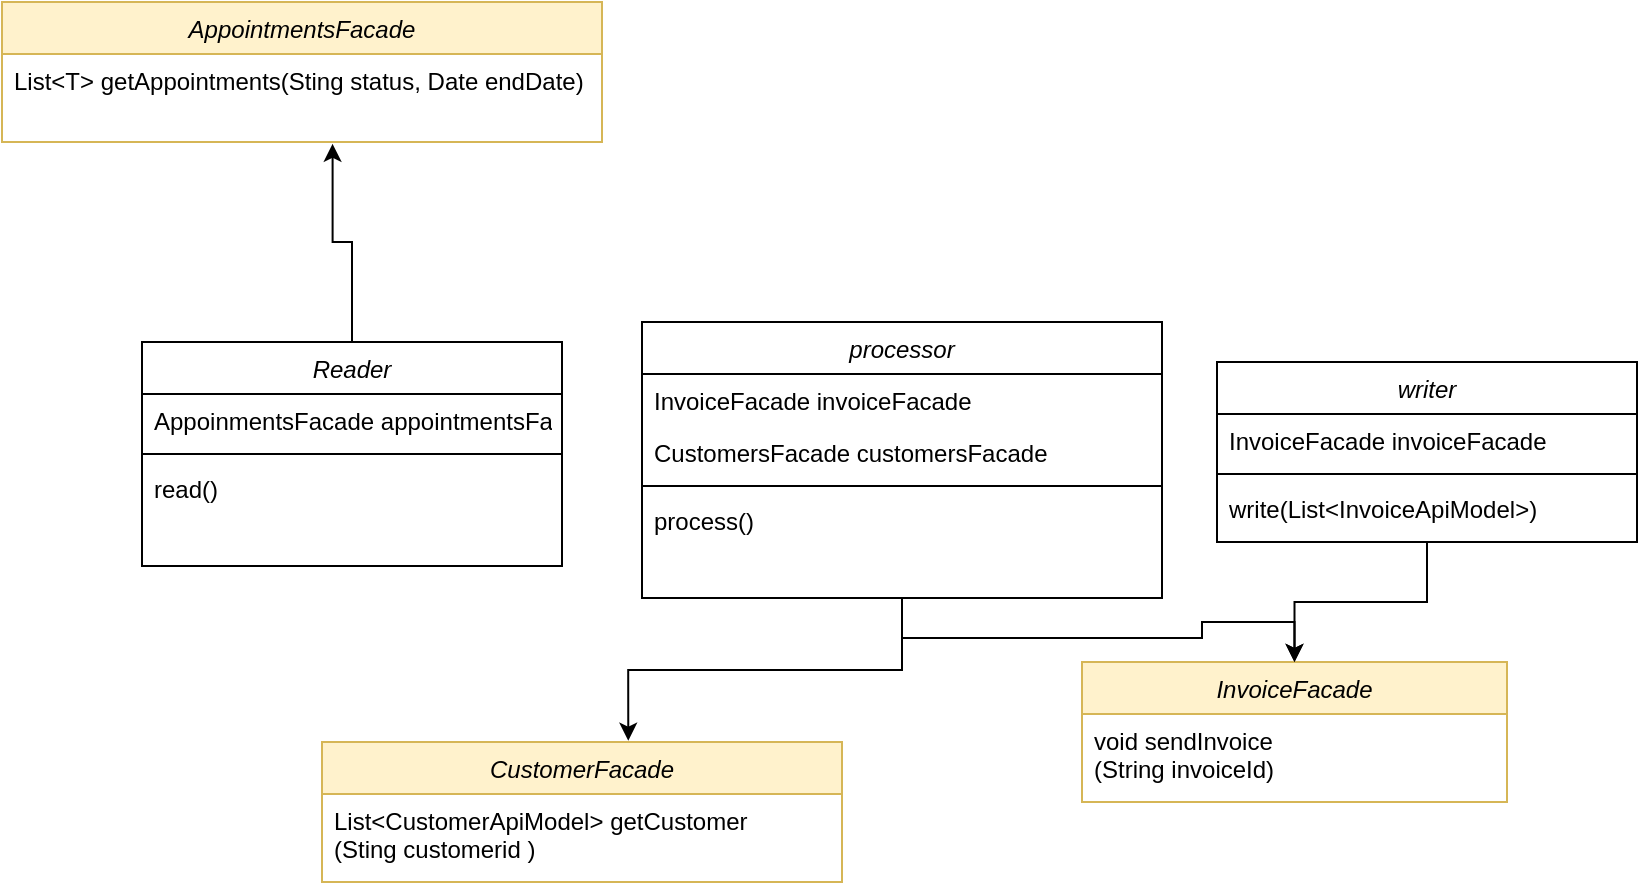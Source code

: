 <mxfile version="24.8.4">
  <diagram id="C5RBs43oDa-KdzZeNtuy" name="Page-1">
    <mxGraphModel dx="4618" dy="3010" grid="1" gridSize="10" guides="1" tooltips="1" connect="1" arrows="1" fold="1" page="1" pageScale="1" pageWidth="3300" pageHeight="2339" math="0" shadow="0">
      <root>
        <mxCell id="WIyWlLk6GJQsqaUBKTNV-0" />
        <mxCell id="WIyWlLk6GJQsqaUBKTNV-1" parent="WIyWlLk6GJQsqaUBKTNV-0" />
        <mxCell id="ApyK9dZCyS79xW809X-P-85" value="InvoiceFacade" style="swimlane;fontStyle=2;align=center;verticalAlign=top;childLayout=stackLayout;horizontal=1;startSize=26;horizontalStack=0;resizeParent=1;resizeLast=0;collapsible=1;marginBottom=0;rounded=0;shadow=0;strokeWidth=1;fillColor=#fff2cc;strokeColor=#d6b656;" parent="WIyWlLk6GJQsqaUBKTNV-1" vertex="1">
          <mxGeometry x="-1300" y="-940" width="212.5" height="70" as="geometry">
            <mxRectangle x="230" y="140" width="160" height="26" as="alternateBounds" />
          </mxGeometry>
        </mxCell>
        <mxCell id="R-mJTc3mJPTJVWU5ax_J-19" value="void sendInvoice&#xa;(String invoiceId)" style="text;align=left;verticalAlign=top;spacingLeft=4;spacingRight=4;overflow=hidden;rotatable=0;points=[[0,0.5],[1,0.5]];portConstraint=eastwest;fillColor=none;" parent="ApyK9dZCyS79xW809X-P-85" vertex="1">
          <mxGeometry y="26" width="212.5" height="40" as="geometry" />
        </mxCell>
        <mxCell id="KWM8W5uzkiae-dJSOwvz-3" value="Reader" style="swimlane;fontStyle=2;align=center;verticalAlign=top;childLayout=stackLayout;horizontal=1;startSize=26;horizontalStack=0;resizeParent=1;resizeLast=0;collapsible=1;marginBottom=0;rounded=0;shadow=0;strokeWidth=1;" parent="WIyWlLk6GJQsqaUBKTNV-1" vertex="1">
          <mxGeometry x="-1770" y="-1100" width="210" height="112" as="geometry">
            <mxRectangle x="230" y="140" width="160" height="26" as="alternateBounds" />
          </mxGeometry>
        </mxCell>
        <mxCell id="R-mJTc3mJPTJVWU5ax_J-13" value="AppoinmentsFacade appointmentsFacade" style="text;align=left;verticalAlign=top;spacingLeft=4;spacingRight=4;overflow=hidden;rotatable=0;points=[[0,0.5],[1,0.5]];portConstraint=eastwest;" parent="KWM8W5uzkiae-dJSOwvz-3" vertex="1">
          <mxGeometry y="26" width="210" height="26" as="geometry" />
        </mxCell>
        <mxCell id="KWM8W5uzkiae-dJSOwvz-5" value="" style="line;html=1;strokeWidth=1;align=left;verticalAlign=middle;spacingTop=-1;spacingLeft=3;spacingRight=3;rotatable=0;labelPosition=right;points=[];portConstraint=eastwest;" parent="KWM8W5uzkiae-dJSOwvz-3" vertex="1">
          <mxGeometry y="52" width="210" height="8" as="geometry" />
        </mxCell>
        <mxCell id="KWM8W5uzkiae-dJSOwvz-6" value="read()" style="text;align=left;verticalAlign=top;spacingLeft=4;spacingRight=4;overflow=hidden;rotatable=0;points=[[0,0.5],[1,0.5]];portConstraint=eastwest;" parent="KWM8W5uzkiae-dJSOwvz-3" vertex="1">
          <mxGeometry y="60" width="210" height="26" as="geometry" />
        </mxCell>
        <mxCell id="R-mJTc3mJPTJVWU5ax_J-24" style="edgeStyle=orthogonalEdgeStyle;rounded=0;orthogonalLoop=1;jettySize=auto;html=1;" parent="WIyWlLk6GJQsqaUBKTNV-1" source="KWM8W5uzkiae-dJSOwvz-11" target="ApyK9dZCyS79xW809X-P-85" edge="1">
          <mxGeometry relative="1" as="geometry" />
        </mxCell>
        <mxCell id="KWM8W5uzkiae-dJSOwvz-11" value="writer" style="swimlane;fontStyle=2;align=center;verticalAlign=top;childLayout=stackLayout;horizontal=1;startSize=26;horizontalStack=0;resizeParent=1;resizeLast=0;collapsible=1;marginBottom=0;rounded=0;shadow=0;strokeWidth=1;" parent="WIyWlLk6GJQsqaUBKTNV-1" vertex="1">
          <mxGeometry x="-1232.5" y="-1090" width="210" height="90" as="geometry">
            <mxRectangle x="230" y="140" width="160" height="26" as="alternateBounds" />
          </mxGeometry>
        </mxCell>
        <mxCell id="KWM8W5uzkiae-dJSOwvz-12" value="InvoiceFacade invoiceFacade" style="text;align=left;verticalAlign=top;spacingLeft=4;spacingRight=4;overflow=hidden;rotatable=0;points=[[0,0.5],[1,0.5]];portConstraint=eastwest;" parent="KWM8W5uzkiae-dJSOwvz-11" vertex="1">
          <mxGeometry y="26" width="210" height="26" as="geometry" />
        </mxCell>
        <mxCell id="KWM8W5uzkiae-dJSOwvz-13" value="" style="line;html=1;strokeWidth=1;align=left;verticalAlign=middle;spacingTop=-1;spacingLeft=3;spacingRight=3;rotatable=0;labelPosition=right;points=[];portConstraint=eastwest;" parent="KWM8W5uzkiae-dJSOwvz-11" vertex="1">
          <mxGeometry y="52" width="210" height="8" as="geometry" />
        </mxCell>
        <mxCell id="KWM8W5uzkiae-dJSOwvz-14" value="write(List&lt;InvoiceApiModel&gt;)" style="text;align=left;verticalAlign=top;spacingLeft=4;spacingRight=4;overflow=hidden;rotatable=0;points=[[0,0.5],[1,0.5]];portConstraint=eastwest;" parent="KWM8W5uzkiae-dJSOwvz-11" vertex="1">
          <mxGeometry y="60" width="210" height="26" as="geometry" />
        </mxCell>
        <mxCell id="R-mJTc3mJPTJVWU5ax_J-1" value="AppointmentsFacade" style="swimlane;fontStyle=2;align=center;verticalAlign=top;childLayout=stackLayout;horizontal=1;startSize=26;horizontalStack=0;resizeParent=1;resizeLast=0;collapsible=1;marginBottom=0;rounded=0;shadow=0;strokeWidth=1;fillColor=#fff2cc;strokeColor=#d6b656;" parent="WIyWlLk6GJQsqaUBKTNV-1" vertex="1">
          <mxGeometry x="-1840" y="-1270" width="300" height="70" as="geometry">
            <mxRectangle x="230" y="140" width="160" height="26" as="alternateBounds" />
          </mxGeometry>
        </mxCell>
        <mxCell id="R-mJTc3mJPTJVWU5ax_J-2" value="List&lt;T&gt; getAppointments(Sting status, Date endDate) " style="text;align=left;verticalAlign=top;spacingLeft=4;spacingRight=4;overflow=hidden;rotatable=0;points=[[0,0.5],[1,0.5]];portConstraint=eastwest;fillColor=none;" parent="R-mJTc3mJPTJVWU5ax_J-1" vertex="1">
          <mxGeometry y="26" width="300" height="44" as="geometry" />
        </mxCell>
        <mxCell id="R-mJTc3mJPTJVWU5ax_J-5" value="CustomerFacade" style="swimlane;fontStyle=2;align=center;verticalAlign=top;childLayout=stackLayout;horizontal=1;startSize=26;horizontalStack=0;resizeParent=1;resizeLast=0;collapsible=1;marginBottom=0;rounded=0;shadow=0;strokeWidth=1;fillColor=#fff2cc;strokeColor=#d6b656;" parent="WIyWlLk6GJQsqaUBKTNV-1" vertex="1">
          <mxGeometry x="-1680" y="-900" width="260" height="70" as="geometry">
            <mxRectangle x="230" y="140" width="160" height="26" as="alternateBounds" />
          </mxGeometry>
        </mxCell>
        <mxCell id="R-mJTc3mJPTJVWU5ax_J-6" value="List&lt;CustomerApiModel&gt; getCustomer&#xa;(Sting customerid ) " style="text;align=left;verticalAlign=top;spacingLeft=4;spacingRight=4;overflow=hidden;rotatable=0;points=[[0,0.5],[1,0.5]];portConstraint=eastwest;fillColor=none;" parent="R-mJTc3mJPTJVWU5ax_J-5" vertex="1">
          <mxGeometry y="26" width="260" height="44" as="geometry" />
        </mxCell>
        <mxCell id="R-mJTc3mJPTJVWU5ax_J-23" style="edgeStyle=orthogonalEdgeStyle;rounded=0;orthogonalLoop=1;jettySize=auto;html=1;" parent="WIyWlLk6GJQsqaUBKTNV-1" source="R-mJTc3mJPTJVWU5ax_J-11" target="ApyK9dZCyS79xW809X-P-85" edge="1">
          <mxGeometry relative="1" as="geometry" />
        </mxCell>
        <mxCell id="R-mJTc3mJPTJVWU5ax_J-11" value="processor" style="swimlane;fontStyle=2;align=center;verticalAlign=top;childLayout=stackLayout;horizontal=1;startSize=26;horizontalStack=0;resizeParent=1;resizeLast=0;collapsible=1;marginBottom=0;rounded=0;shadow=0;strokeWidth=1;" parent="WIyWlLk6GJQsqaUBKTNV-1" vertex="1">
          <mxGeometry x="-1520" y="-1110" width="260" height="138" as="geometry">
            <mxRectangle x="230" y="140" width="160" height="26" as="alternateBounds" />
          </mxGeometry>
        </mxCell>
        <mxCell id="R-mJTc3mJPTJVWU5ax_J-12" value="InvoiceFacade invoiceFacade" style="text;align=left;verticalAlign=top;spacingLeft=4;spacingRight=4;overflow=hidden;rotatable=0;points=[[0,0.5],[1,0.5]];portConstraint=eastwest;" parent="R-mJTc3mJPTJVWU5ax_J-11" vertex="1">
          <mxGeometry y="26" width="260" height="26" as="geometry" />
        </mxCell>
        <mxCell id="R-mJTc3mJPTJVWU5ax_J-14" value="CustomersFacade customersFacade" style="text;align=left;verticalAlign=top;spacingLeft=4;spacingRight=4;overflow=hidden;rotatable=0;points=[[0,0.5],[1,0.5]];portConstraint=eastwest;" parent="R-mJTc3mJPTJVWU5ax_J-11" vertex="1">
          <mxGeometry y="52" width="260" height="26" as="geometry" />
        </mxCell>
        <mxCell id="R-mJTc3mJPTJVWU5ax_J-15" value="" style="line;html=1;strokeWidth=1;align=left;verticalAlign=middle;spacingTop=-1;spacingLeft=3;spacingRight=3;rotatable=0;labelPosition=right;points=[];portConstraint=eastwest;" parent="R-mJTc3mJPTJVWU5ax_J-11" vertex="1">
          <mxGeometry y="78" width="260" height="8" as="geometry" />
        </mxCell>
        <mxCell id="R-mJTc3mJPTJVWU5ax_J-16" value="process()" style="text;align=left;verticalAlign=top;spacingLeft=4;spacingRight=4;overflow=hidden;rotatable=0;points=[[0,0.5],[1,0.5]];portConstraint=eastwest;" parent="R-mJTc3mJPTJVWU5ax_J-11" vertex="1">
          <mxGeometry y="86" width="260" height="26" as="geometry" />
        </mxCell>
        <mxCell id="R-mJTc3mJPTJVWU5ax_J-18" style="edgeStyle=orthogonalEdgeStyle;rounded=0;orthogonalLoop=1;jettySize=auto;html=1;entryX=0.589;entryY=-0.009;entryDx=0;entryDy=0;entryPerimeter=0;" parent="WIyWlLk6GJQsqaUBKTNV-1" source="R-mJTc3mJPTJVWU5ax_J-11" target="R-mJTc3mJPTJVWU5ax_J-5" edge="1">
          <mxGeometry relative="1" as="geometry" />
        </mxCell>
        <mxCell id="R-mJTc3mJPTJVWU5ax_J-22" style="edgeStyle=orthogonalEdgeStyle;rounded=0;orthogonalLoop=1;jettySize=auto;html=1;entryX=0.551;entryY=1.021;entryDx=0;entryDy=0;entryPerimeter=0;" parent="WIyWlLk6GJQsqaUBKTNV-1" source="KWM8W5uzkiae-dJSOwvz-3" target="R-mJTc3mJPTJVWU5ax_J-2" edge="1">
          <mxGeometry relative="1" as="geometry" />
        </mxCell>
      </root>
    </mxGraphModel>
  </diagram>
</mxfile>
